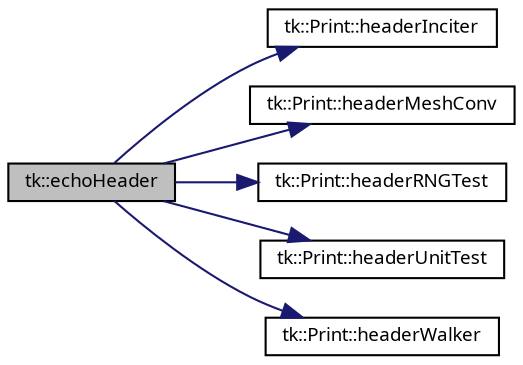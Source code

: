digraph "tk::echoHeader"
{
 // INTERACTIVE_SVG=YES
  bgcolor="transparent";
  edge [fontname="sans-serif",fontsize="9",labelfontname="sans-serif",labelfontsize="9"];
  node [fontname="sans-serif",fontsize="9",shape=record];
  rankdir="LR";
  Node1 [label="tk::echoHeader",height=0.2,width=0.4,color="black", fillcolor="grey75", style="filled", fontcolor="black"];
  Node1 -> Node2 [color="midnightblue",fontsize="9",style="solid",fontname="sans-serif"];
  Node2 [label="tk::Print::headerInciter",height=0.2,width=0.4,color="black",URL="$classtk_1_1_print.html#ab8465cdbbdc9bb4a3134810b507ea190"];
  Node1 -> Node3 [color="midnightblue",fontsize="9",style="solid",fontname="sans-serif"];
  Node3 [label="tk::Print::headerMeshConv",height=0.2,width=0.4,color="black",URL="$classtk_1_1_print.html#ae7b6794cf6e91c762c5f45262a2ed5df"];
  Node1 -> Node4 [color="midnightblue",fontsize="9",style="solid",fontname="sans-serif"];
  Node4 [label="tk::Print::headerRNGTest",height=0.2,width=0.4,color="black",URL="$classtk_1_1_print.html#a6e58f3cfe28f04abec8c61d63090ad8d"];
  Node1 -> Node5 [color="midnightblue",fontsize="9",style="solid",fontname="sans-serif"];
  Node5 [label="tk::Print::headerUnitTest",height=0.2,width=0.4,color="black",URL="$classtk_1_1_print.html#afbcefbde86063d8b83cd38a0c8848a93"];
  Node1 -> Node6 [color="midnightblue",fontsize="9",style="solid",fontname="sans-serif"];
  Node6 [label="tk::Print::headerWalker",height=0.2,width=0.4,color="black",URL="$classtk_1_1_print.html#afa1d441908864a3ae05153cc7764fa8d"];
}
